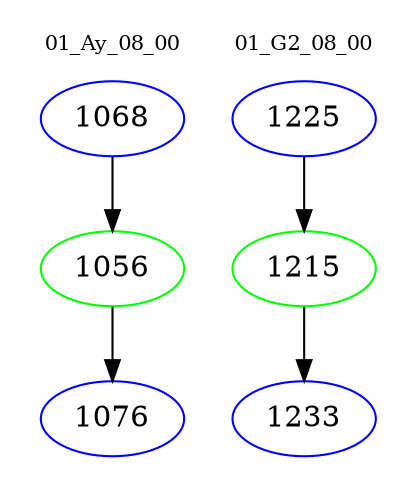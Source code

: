 digraph{
subgraph cluster_0 {
color = white
label = "01_Ay_08_00";
fontsize=10;
T0_1068 [label="1068", color="blue"]
T0_1068 -> T0_1056 [color="black"]
T0_1056 [label="1056", color="green"]
T0_1056 -> T0_1076 [color="black"]
T0_1076 [label="1076", color="blue"]
}
subgraph cluster_1 {
color = white
label = "01_G2_08_00";
fontsize=10;
T1_1225 [label="1225", color="blue"]
T1_1225 -> T1_1215 [color="black"]
T1_1215 [label="1215", color="green"]
T1_1215 -> T1_1233 [color="black"]
T1_1233 [label="1233", color="blue"]
}
}
